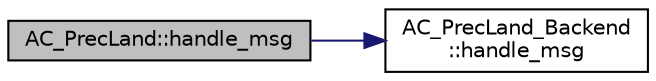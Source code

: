 digraph "AC_PrecLand::handle_msg"
{
 // INTERACTIVE_SVG=YES
  edge [fontname="Helvetica",fontsize="10",labelfontname="Helvetica",labelfontsize="10"];
  node [fontname="Helvetica",fontsize="10",shape=record];
  rankdir="LR";
  Node1 [label="AC_PrecLand::handle_msg",height=0.2,width=0.4,color="black", fillcolor="grey75", style="filled", fontcolor="black"];
  Node1 -> Node2 [color="midnightblue",fontsize="10",style="solid",fontname="Helvetica"];
  Node2 [label="AC_PrecLand_Backend\l::handle_msg",height=0.2,width=0.4,color="black", fillcolor="white", style="filled",URL="$classAC__PrecLand__Backend.html#aeeeb876287fe168ed9901fba7c1b3a78"];
}
